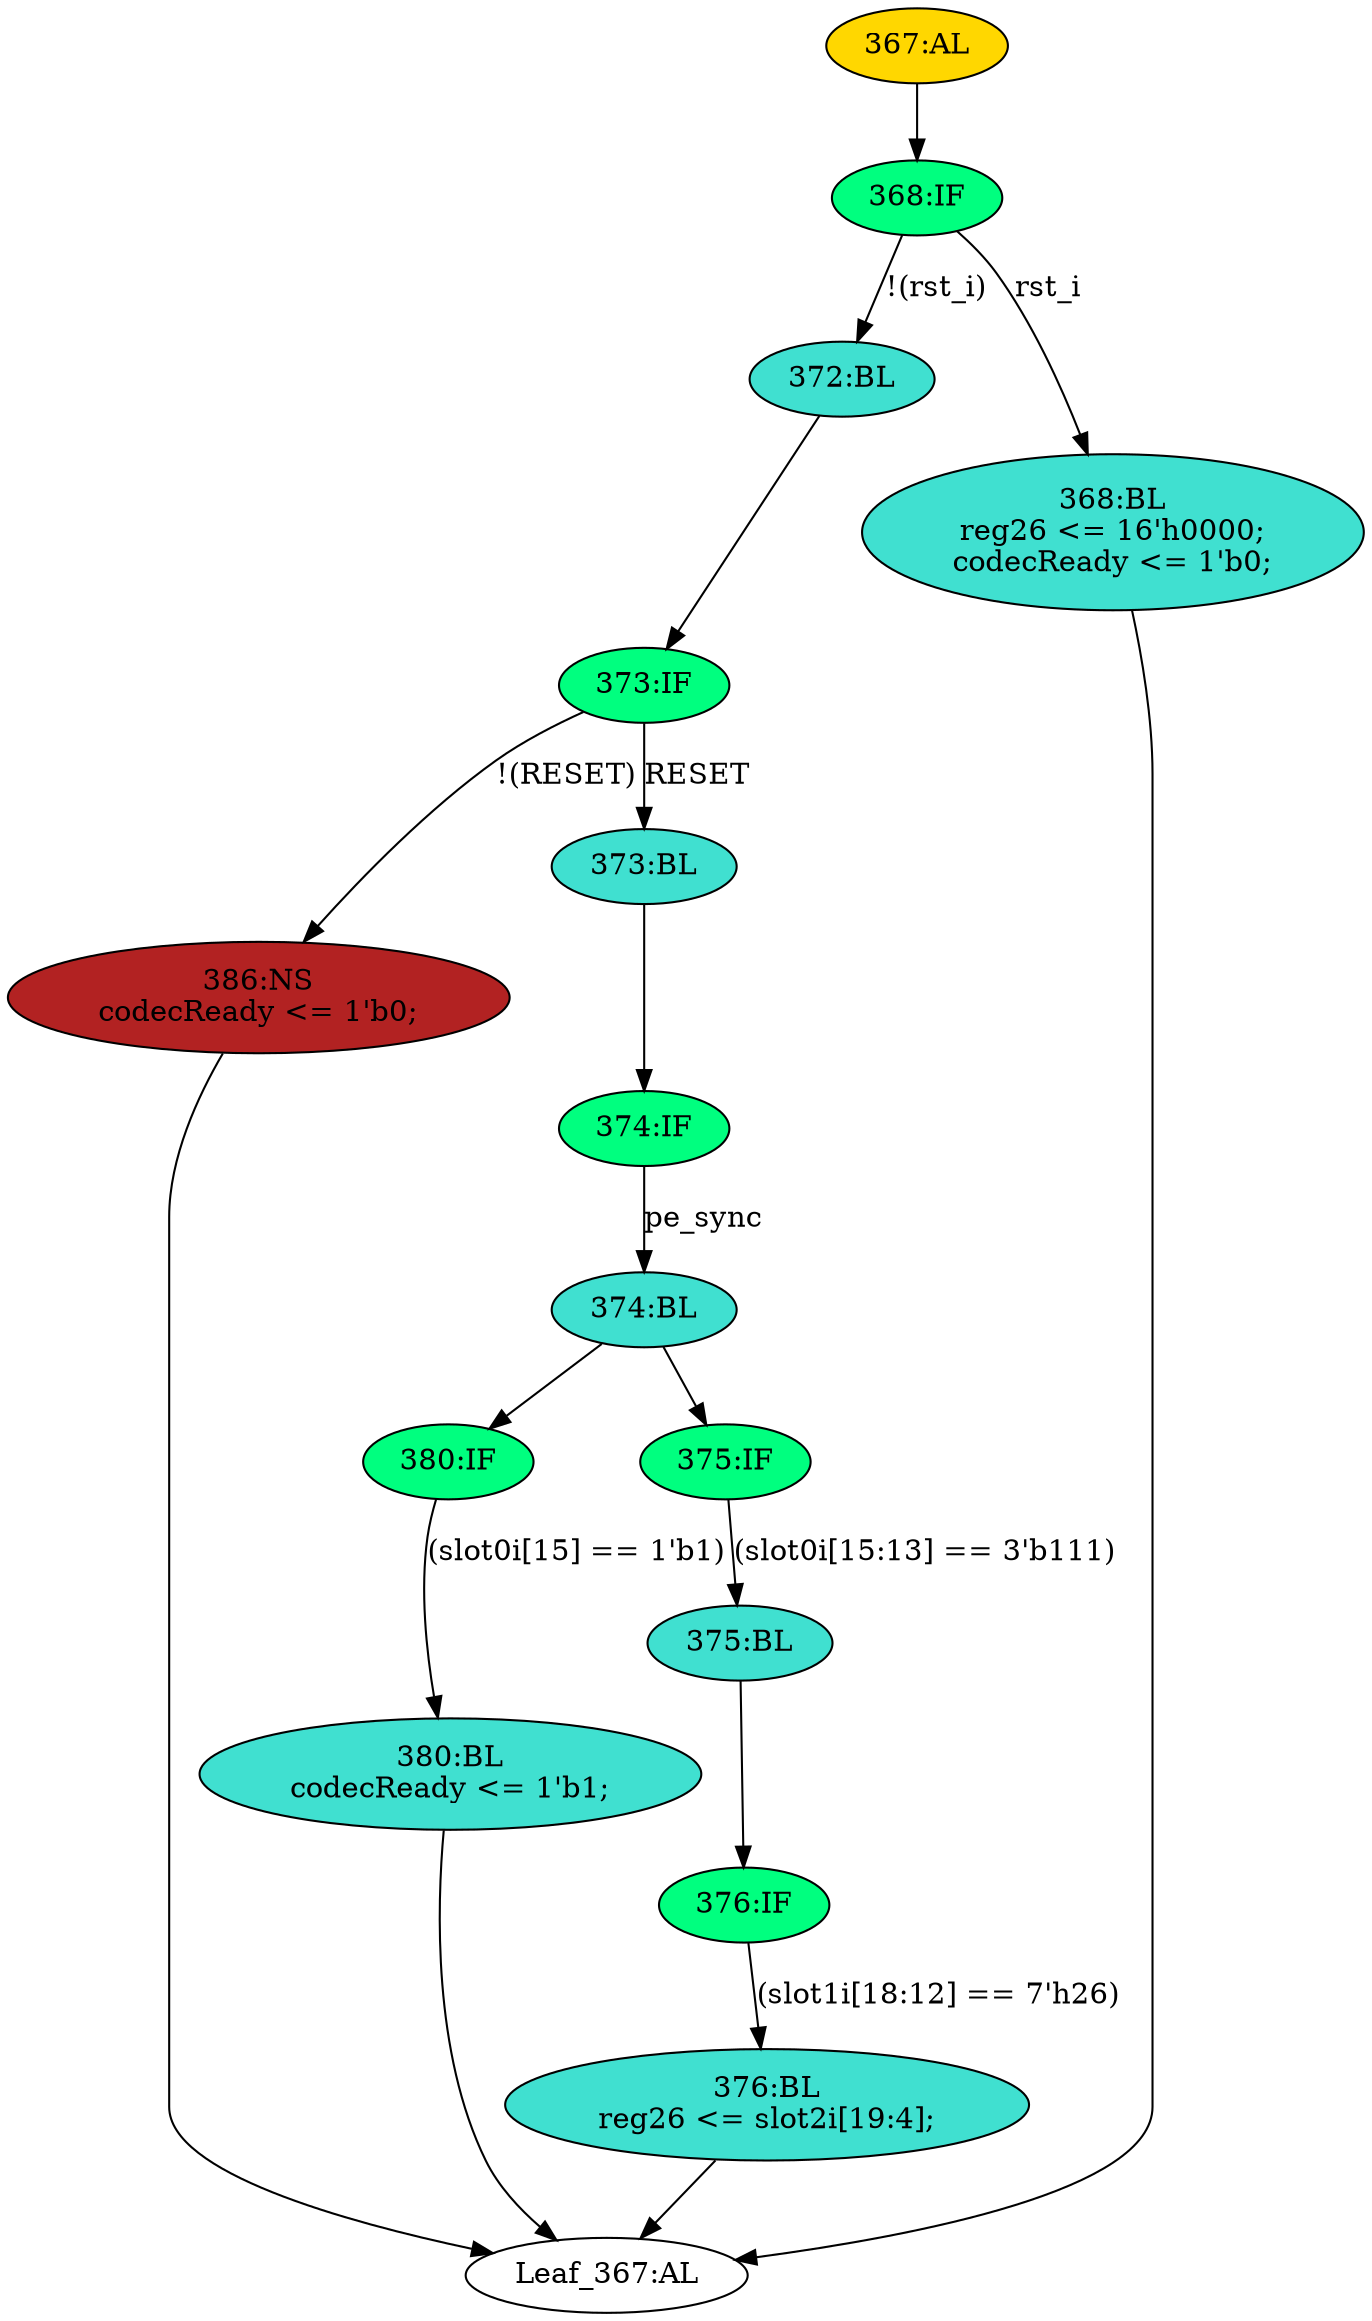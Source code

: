 strict digraph "" {
	node [label="\N"];
	"380:IF"	 [ast="<pyverilog.vparser.ast.IfStatement object at 0x7fcb433cd950>",
		fillcolor=springgreen,
		label="380:IF",
		statements="[]",
		style=filled,
		typ=IfStatement];
	"380:BL"	 [ast="<pyverilog.vparser.ast.Block object at 0x7fcb433cda10>",
		fillcolor=turquoise,
		label="380:BL
codecReady <= 1'b1;",
		statements="[<pyverilog.vparser.ast.NonblockingSubstitution object at 0x7fcb433cda50>]",
		style=filled,
		typ=Block];
	"380:IF" -> "380:BL"	 [cond="['slot0i']",
		label="(slot0i[15] == 1'b1)",
		lineno=380];
	"372:BL"	 [ast="<pyverilog.vparser.ast.Block object at 0x7fcb43384950>",
		fillcolor=turquoise,
		label="372:BL",
		statements="[]",
		style=filled,
		typ=Block];
	"373:IF"	 [ast="<pyverilog.vparser.ast.IfStatement object at 0x7fcb433847d0>",
		fillcolor=springgreen,
		label="373:IF",
		statements="[]",
		style=filled,
		typ=IfStatement];
	"372:BL" -> "373:IF"	 [cond="[]",
		lineno=None];
	"376:IF"	 [ast="<pyverilog.vparser.ast.IfStatement object at 0x7fcb43384110>",
		fillcolor=springgreen,
		label="376:IF",
		statements="[]",
		style=filled,
		typ=IfStatement];
	"376:BL"	 [ast="<pyverilog.vparser.ast.Block object at 0x7fcb433cdf10>",
		fillcolor=turquoise,
		label="376:BL
reg26 <= slot2i[19:4];",
		statements="[<pyverilog.vparser.ast.NonblockingSubstitution object at 0x7fcb433cdd10>]",
		style=filled,
		typ=Block];
	"376:IF" -> "376:BL"	 [cond="['slot1i']",
		label="(slot1i[18:12] == 7'h26)",
		lineno=376];
	"Leaf_367:AL"	 [def_var="['codecReady', 'reg26']",
		label="Leaf_367:AL"];
	"380:BL" -> "Leaf_367:AL"	 [cond="[]",
		lineno=None];
	"374:BL"	 [ast="<pyverilog.vparser.ast.Block object at 0x7fcb433842d0>",
		fillcolor=turquoise,
		label="374:BL",
		statements="[]",
		style=filled,
		typ=Block];
	"374:BL" -> "380:IF"	 [cond="[]",
		lineno=None];
	"375:IF"	 [ast="<pyverilog.vparser.ast.IfStatement object at 0x7fcb43384310>",
		fillcolor=springgreen,
		label="375:IF",
		statements="[]",
		style=filled,
		typ=IfStatement];
	"374:BL" -> "375:IF"	 [cond="[]",
		lineno=None];
	"368:BL"	 [ast="<pyverilog.vparser.ast.Block object at 0x7fcb43384790>",
		fillcolor=turquoise,
		label="368:BL
reg26 <= 16'h0000;
codecReady <= 1'b0;",
		statements="[<pyverilog.vparser.ast.NonblockingSubstitution object at 0x7fcb43384510>, <pyverilog.vparser.ast.NonblockingSubstitution object \
at 0x7fcb43384650>]",
		style=filled,
		typ=Block];
	"368:BL" -> "Leaf_367:AL"	 [cond="[]",
		lineno=None];
	"386:NS"	 [ast="<pyverilog.vparser.ast.NonblockingSubstitution object at 0x7fcb433cdf50>",
		fillcolor=firebrick,
		label="386:NS
codecReady <= 1'b0;",
		statements="[<pyverilog.vparser.ast.NonblockingSubstitution object at 0x7fcb433cdf50>]",
		style=filled,
		typ=NonblockingSubstitution];
	"373:IF" -> "386:NS"	 [cond="['RESET']",
		label="!(RESET)",
		lineno=373];
	"373:BL"	 [ast="<pyverilog.vparser.ast.Block object at 0x7fcb43384810>",
		fillcolor=turquoise,
		label="373:BL",
		statements="[]",
		style=filled,
		typ=Block];
	"373:IF" -> "373:BL"	 [cond="['RESET']",
		label=RESET,
		lineno=373];
	"375:BL"	 [ast="<pyverilog.vparser.ast.Block object at 0x7fcb43384350>",
		fillcolor=turquoise,
		label="375:BL",
		statements="[]",
		style=filled,
		typ=Block];
	"375:BL" -> "376:IF"	 [cond="[]",
		lineno=None];
	"376:BL" -> "Leaf_367:AL"	 [cond="[]",
		lineno=None];
	"375:IF" -> "375:BL"	 [cond="['slot0i']",
		label="(slot0i[15:13] == 3'b111)",
		lineno=375];
	"386:NS" -> "Leaf_367:AL"	 [cond="[]",
		lineno=None];
	"368:IF"	 [ast="<pyverilog.vparser.ast.IfStatement object at 0x7fcb43384910>",
		fillcolor=springgreen,
		label="368:IF",
		statements="[]",
		style=filled,
		typ=IfStatement];
	"368:IF" -> "372:BL"	 [cond="['rst_i']",
		label="!(rst_i)",
		lineno=368];
	"368:IF" -> "368:BL"	 [cond="['rst_i']",
		label=rst_i,
		lineno=368];
	"374:IF"	 [ast="<pyverilog.vparser.ast.IfStatement object at 0x7fcb43384850>",
		fillcolor=springgreen,
		label="374:IF",
		statements="[]",
		style=filled,
		typ=IfStatement];
	"373:BL" -> "374:IF"	 [cond="[]",
		lineno=None];
	"374:IF" -> "374:BL"	 [cond="['pe_sync']",
		label=pe_sync,
		lineno=374];
	"367:AL"	 [ast="<pyverilog.vparser.ast.Always object at 0x7fcb433849d0>",
		clk_sens=True,
		fillcolor=gold,
		label="367:AL",
		sens="['clk_i']",
		statements="[]",
		style=filled,
		typ=Always,
		use_var="['RESET', 'rst_i', 'pe_sync', 'slot2i', 'slot1i', 'slot0i']"];
	"367:AL" -> "368:IF"	 [cond="[]",
		lineno=None];
}
